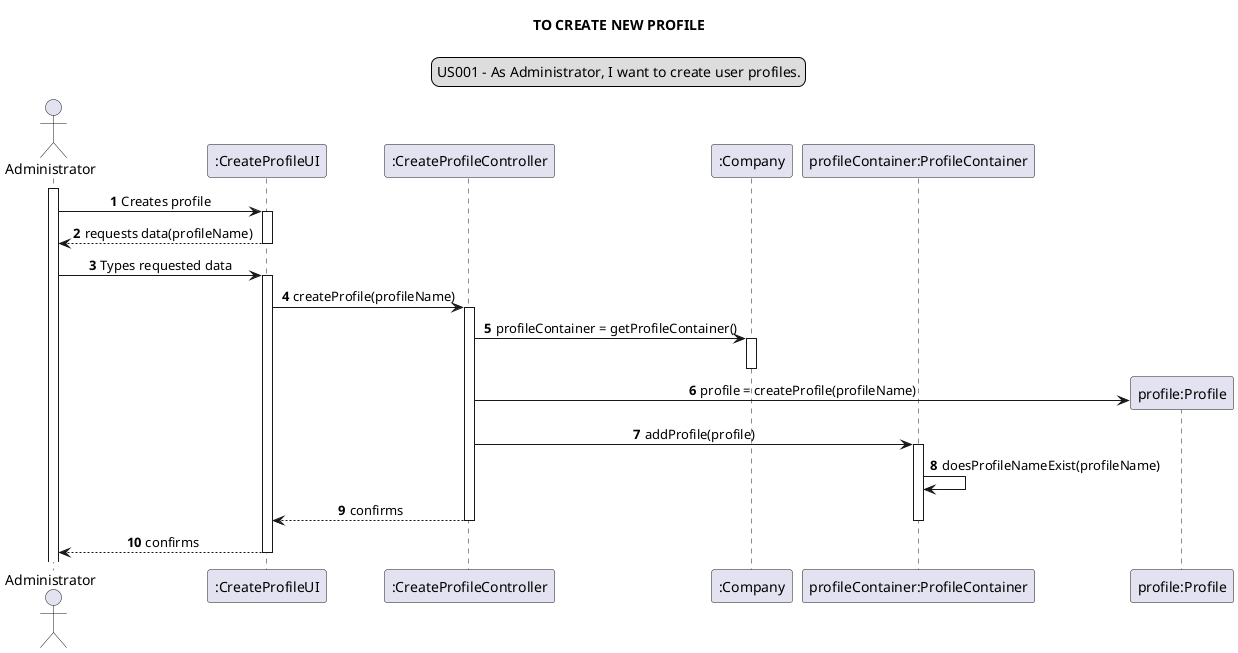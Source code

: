 @startuml

skinparam sequenceMessageAlign center
title TO CREATE NEW PROFILE
legend top
US001 - As Administrator, I want to create user profiles.
end legend
autonumber
actor Administrator
participant ":CreateProfileUI" as cpu
participant ":CreateProfileController" as cpc
participant ":Company" as Company
participant "profileContainer:ProfileContainer" as ProfileContainer
participant "profile:Profile" as Profile
activate Administrator
Administrator -> cpu: Creates profile
activate cpu
cpu --> Administrator: requests data(profileName)
deactivate cpu
Administrator -> cpu: Types requested data
activate cpu
cpu -> cpc: createProfile(profileName)
activate cpc
cpc -> Company: profileContainer = getProfileContainer()
activate Company
deactivate Company
create Profile
cpc -> Profile: profile = createProfile(profileName)
deactivate Profile
cpc -> ProfileContainer: addProfile(profile)
activate ProfileContainer
ProfileContainer -> ProfileContainer: doesProfileNameExist(profileName)

cpc --> cpu: confirms
deactivate ProfileContainer
deactivate cpc
cpu --> Administrator: confirms
deactivate cpu


@enduml
